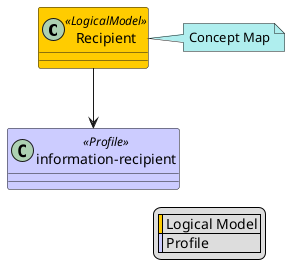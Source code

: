 @startuml
skinparam class {
    BackgroundColor<<LogicalModel>> #FFCC00
    BackgroundColor<<Profile>> #CCCCFF
}
skinparam linetype ortho
legend right
  | <#FFCC00> | Logical Model |
  | <#CCCCFF> | Profile |
endlegend
class "Recipient" <<LogicalModel>> [[StructureDefinition-Recipient.html]]
note right #PaleTurquoise [[ConceptMap-recipient2FHIR-eu-lab.html]]
Concept Map
endnote
class "information-recipient" <<Profile>> [[StructureDefinition-information-recipient.html]]
"Recipient" --> "information-recipient"
@enduml
